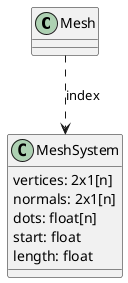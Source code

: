 @startuml mesh

class Mesh {

}

class MeshSystem {
    vertices: 2x1[n]
    normals: 2x1[n]
    dots: float[n]
    start: float
    length: float
}

Mesh ..> MeshSystem : index

@enduml